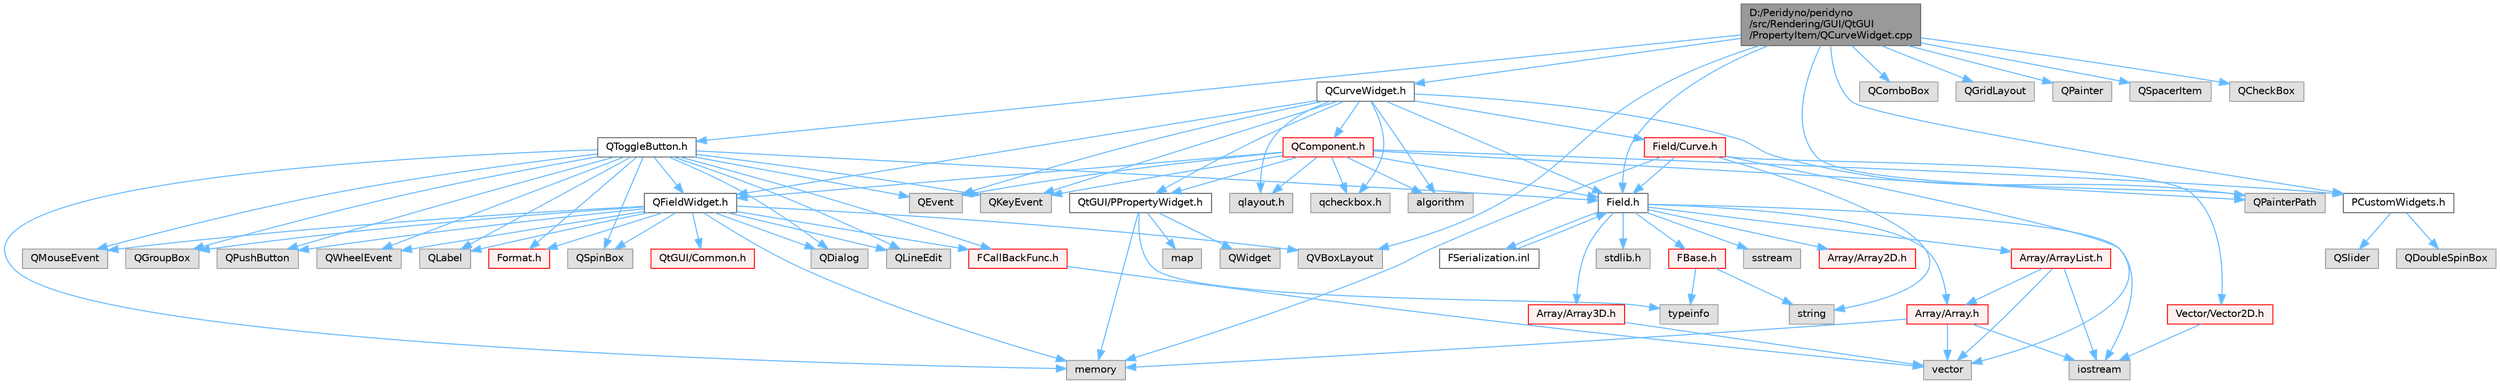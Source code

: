 digraph "D:/Peridyno/peridyno/src/Rendering/GUI/QtGUI/PropertyItem/QCurveWidget.cpp"
{
 // LATEX_PDF_SIZE
  bgcolor="transparent";
  edge [fontname=Helvetica,fontsize=10,labelfontname=Helvetica,labelfontsize=10];
  node [fontname=Helvetica,fontsize=10,shape=box,height=0.2,width=0.4];
  Node1 [id="Node000001",label="D:/Peridyno/peridyno\l/src/Rendering/GUI/QtGUI\l/PropertyItem/QCurveWidget.cpp",height=0.2,width=0.4,color="gray40", fillcolor="grey60", style="filled", fontcolor="black",tooltip=" "];
  Node1 -> Node2 [id="edge1_Node000001_Node000002",color="steelblue1",style="solid",tooltip=" "];
  Node2 [id="Node000002",label="QCurveWidget.h",height=0.2,width=0.4,color="grey40", fillcolor="white", style="filled",URL="$_q_curve_widget_8h.html",tooltip=" "];
  Node2 -> Node3 [id="edge2_Node000002_Node000003",color="steelblue1",style="solid",tooltip=" "];
  Node3 [id="Node000003",label="QFieldWidget.h",height=0.2,width=0.4,color="grey40", fillcolor="white", style="filled",URL="$_q_field_widget_8h.html",tooltip=" "];
  Node3 -> Node4 [id="edge3_Node000003_Node000004",color="steelblue1",style="solid",tooltip=" "];
  Node4 [id="Node000004",label="QGroupBox",height=0.2,width=0.4,color="grey60", fillcolor="#E0E0E0", style="filled",tooltip=" "];
  Node3 -> Node5 [id="edge4_Node000003_Node000005",color="steelblue1",style="solid",tooltip=" "];
  Node5 [id="Node000005",label="QPushButton",height=0.2,width=0.4,color="grey60", fillcolor="#E0E0E0", style="filled",tooltip=" "];
  Node3 -> Node6 [id="edge5_Node000003_Node000006",color="steelblue1",style="solid",tooltip=" "];
  Node6 [id="Node000006",label="QSpinBox",height=0.2,width=0.4,color="grey60", fillcolor="#E0E0E0", style="filled",tooltip=" "];
  Node3 -> Node7 [id="edge6_Node000003_Node000007",color="steelblue1",style="solid",tooltip=" "];
  Node7 [id="Node000007",label="QDialog",height=0.2,width=0.4,color="grey60", fillcolor="#E0E0E0", style="filled",tooltip=" "];
  Node3 -> Node8 [id="edge7_Node000003_Node000008",color="steelblue1",style="solid",tooltip=" "];
  Node8 [id="Node000008",label="QLineEdit",height=0.2,width=0.4,color="grey60", fillcolor="#E0E0E0", style="filled",tooltip=" "];
  Node3 -> Node9 [id="edge8_Node000003_Node000009",color="steelblue1",style="solid",tooltip=" "];
  Node9 [id="Node000009",label="QMouseEvent",height=0.2,width=0.4,color="grey60", fillcolor="#E0E0E0", style="filled",tooltip=" "];
  Node3 -> Node10 [id="edge9_Node000003_Node000010",color="steelblue1",style="solid",tooltip=" "];
  Node10 [id="Node000010",label="QWheelEvent",height=0.2,width=0.4,color="grey60", fillcolor="#E0E0E0", style="filled",tooltip=" "];
  Node3 -> Node11 [id="edge10_Node000003_Node000011",color="steelblue1",style="solid",tooltip=" "];
  Node11 [id="Node000011",label="QLabel",height=0.2,width=0.4,color="grey60", fillcolor="#E0E0E0", style="filled",tooltip=" "];
  Node3 -> Node12 [id="edge11_Node000003_Node000012",color="steelblue1",style="solid",tooltip=" "];
  Node12 [id="Node000012",label="QVBoxLayout",height=0.2,width=0.4,color="grey60", fillcolor="#E0E0E0", style="filled",tooltip=" "];
  Node3 -> Node13 [id="edge12_Node000003_Node000013",color="steelblue1",style="solid",tooltip=" "];
  Node13 [id="Node000013",label="Format.h",height=0.2,width=0.4,color="red", fillcolor="#FFF0F0", style="filled",URL="$_format_8h.html",tooltip=" "];
  Node3 -> Node15 [id="edge13_Node000003_Node000015",color="steelblue1",style="solid",tooltip=" "];
  Node15 [id="Node000015",label="FCallBackFunc.h",height=0.2,width=0.4,color="red", fillcolor="#FFF0F0", style="filled",URL="$_f_callback_func_8h.html",tooltip=" "];
  Node15 -> Node16 [id="edge14_Node000015_Node000016",color="steelblue1",style="solid",tooltip=" "];
  Node16 [id="Node000016",label="vector",height=0.2,width=0.4,color="grey60", fillcolor="#E0E0E0", style="filled",tooltip=" "];
  Node3 -> Node18 [id="edge15_Node000003_Node000018",color="steelblue1",style="solid",tooltip=" "];
  Node18 [id="Node000018",label="QtGUI/Common.h",height=0.2,width=0.4,color="red", fillcolor="#FFF0F0", style="filled",URL="$_common_8h.html",tooltip=" "];
  Node3 -> Node35 [id="edge16_Node000003_Node000035",color="steelblue1",style="solid",tooltip=" "];
  Node35 [id="Node000035",label="memory",height=0.2,width=0.4,color="grey60", fillcolor="#E0E0E0", style="filled",tooltip=" "];
  Node2 -> Node81 [id="edge17_Node000002_Node000081",color="steelblue1",style="solid",tooltip=" "];
  Node81 [id="Node000081",label="QtGUI/PPropertyWidget.h",height=0.2,width=0.4,color="grey40", fillcolor="white", style="filled",URL="$_p_property_widget_8h.html",tooltip=" "];
  Node81 -> Node82 [id="edge18_Node000081_Node000082",color="steelblue1",style="solid",tooltip=" "];
  Node82 [id="Node000082",label="map",height=0.2,width=0.4,color="grey60", fillcolor="#E0E0E0", style="filled",tooltip=" "];
  Node81 -> Node83 [id="edge19_Node000081_Node000083",color="steelblue1",style="solid",tooltip=" "];
  Node83 [id="Node000083",label="QWidget",height=0.2,width=0.4,color="grey60", fillcolor="#E0E0E0", style="filled",tooltip=" "];
  Node81 -> Node29 [id="edge20_Node000081_Node000029",color="steelblue1",style="solid",tooltip=" "];
  Node29 [id="Node000029",label="typeinfo",height=0.2,width=0.4,color="grey60", fillcolor="#E0E0E0", style="filled",tooltip=" "];
  Node81 -> Node35 [id="edge21_Node000081_Node000035",color="steelblue1",style="solid",tooltip=" "];
  Node2 -> Node84 [id="edge22_Node000002_Node000084",color="steelblue1",style="solid",tooltip=" "];
  Node84 [id="Node000084",label="QKeyEvent",height=0.2,width=0.4,color="grey60", fillcolor="#E0E0E0", style="filled",tooltip=" "];
  Node2 -> Node85 [id="edge23_Node000002_Node000085",color="steelblue1",style="solid",tooltip=" "];
  Node85 [id="Node000085",label="QEvent",height=0.2,width=0.4,color="grey60", fillcolor="#E0E0E0", style="filled",tooltip=" "];
  Node2 -> Node86 [id="edge24_Node000002_Node000086",color="steelblue1",style="solid",tooltip=" "];
  Node86 [id="Node000086",label="qcheckbox.h",height=0.2,width=0.4,color="grey60", fillcolor="#E0E0E0", style="filled",tooltip=" "];
  Node2 -> Node61 [id="edge25_Node000002_Node000061",color="steelblue1",style="solid",tooltip=" "];
  Node61 [id="Node000061",label="algorithm",height=0.2,width=0.4,color="grey60", fillcolor="#E0E0E0", style="filled",tooltip=" "];
  Node2 -> Node87 [id="edge26_Node000002_Node000087",color="steelblue1",style="solid",tooltip=" "];
  Node87 [id="Node000087",label="QPainterPath",height=0.2,width=0.4,color="grey60", fillcolor="#E0E0E0", style="filled",tooltip=" "];
  Node2 -> Node88 [id="edge27_Node000002_Node000088",color="steelblue1",style="solid",tooltip=" "];
  Node88 [id="Node000088",label="qlayout.h",height=0.2,width=0.4,color="grey60", fillcolor="#E0E0E0", style="filled",tooltip=" "];
  Node2 -> Node22 [id="edge28_Node000002_Node000022",color="steelblue1",style="solid",tooltip=" "];
  Node22 [id="Node000022",label="Field.h",height=0.2,width=0.4,color="grey40", fillcolor="white", style="filled",URL="$_field_8h.html",tooltip=" "];
  Node22 -> Node23 [id="edge29_Node000022_Node000023",color="steelblue1",style="solid",tooltip=" "];
  Node23 [id="Node000023",label="iostream",height=0.2,width=0.4,color="grey60", fillcolor="#E0E0E0", style="filled",tooltip=" "];
  Node22 -> Node24 [id="edge30_Node000022_Node000024",color="steelblue1",style="solid",tooltip=" "];
  Node24 [id="Node000024",label="stdlib.h",height=0.2,width=0.4,color="grey60", fillcolor="#E0E0E0", style="filled",tooltip=" "];
  Node22 -> Node25 [id="edge31_Node000022_Node000025",color="steelblue1",style="solid",tooltip=" "];
  Node25 [id="Node000025",label="sstream",height=0.2,width=0.4,color="grey60", fillcolor="#E0E0E0", style="filled",tooltip=" "];
  Node22 -> Node26 [id="edge32_Node000022_Node000026",color="steelblue1",style="solid",tooltip=" "];
  Node26 [id="Node000026",label="FBase.h",height=0.2,width=0.4,color="red", fillcolor="#FFF0F0", style="filled",URL="$_f_base_8h.html",tooltip=" "];
  Node26 -> Node29 [id="edge33_Node000026_Node000029",color="steelblue1",style="solid",tooltip=" "];
  Node26 -> Node30 [id="edge34_Node000026_Node000030",color="steelblue1",style="solid",tooltip=" "];
  Node30 [id="Node000030",label="string",height=0.2,width=0.4,color="grey60", fillcolor="#E0E0E0", style="filled",tooltip=" "];
  Node22 -> Node32 [id="edge35_Node000022_Node000032",color="steelblue1",style="solid",tooltip=" "];
  Node32 [id="Node000032",label="Array/Array.h",height=0.2,width=0.4,color="red", fillcolor="#FFF0F0", style="filled",URL="$_array_8h.html",tooltip=" "];
  Node32 -> Node16 [id="edge36_Node000032_Node000016",color="steelblue1",style="solid",tooltip=" "];
  Node32 -> Node23 [id="edge37_Node000032_Node000023",color="steelblue1",style="solid",tooltip=" "];
  Node32 -> Node35 [id="edge38_Node000032_Node000035",color="steelblue1",style="solid",tooltip=" "];
  Node22 -> Node37 [id="edge39_Node000022_Node000037",color="steelblue1",style="solid",tooltip=" "];
  Node37 [id="Node000037",label="Array/Array2D.h",height=0.2,width=0.4,color="red", fillcolor="#FFF0F0", style="filled",URL="$_array2_d_8h.html",tooltip=" "];
  Node22 -> Node38 [id="edge40_Node000022_Node000038",color="steelblue1",style="solid",tooltip=" "];
  Node38 [id="Node000038",label="Array/Array3D.h",height=0.2,width=0.4,color="red", fillcolor="#FFF0F0", style="filled",URL="$_array3_d_8h.html",tooltip=" "];
  Node38 -> Node16 [id="edge41_Node000038_Node000016",color="steelblue1",style="solid",tooltip=" "];
  Node22 -> Node39 [id="edge42_Node000022_Node000039",color="steelblue1",style="solid",tooltip=" "];
  Node39 [id="Node000039",label="Array/ArrayList.h",height=0.2,width=0.4,color="red", fillcolor="#FFF0F0", style="filled",URL="$_array_list_8h.html",tooltip=" "];
  Node39 -> Node16 [id="edge43_Node000039_Node000016",color="steelblue1",style="solid",tooltip=" "];
  Node39 -> Node23 [id="edge44_Node000039_Node000023",color="steelblue1",style="solid",tooltip=" "];
  Node39 -> Node32 [id="edge45_Node000039_Node000032",color="steelblue1",style="solid",tooltip=" "];
  Node22 -> Node80 [id="edge46_Node000022_Node000080",color="steelblue1",style="solid",tooltip=" "];
  Node80 [id="Node000080",label="FSerialization.inl",height=0.2,width=0.4,color="grey40", fillcolor="white", style="filled",URL="$_f_serialization_8inl.html",tooltip=" "];
  Node80 -> Node22 [id="edge47_Node000080_Node000022",color="steelblue1",style="solid",tooltip=" "];
  Node2 -> Node89 [id="edge48_Node000002_Node000089",color="steelblue1",style="solid",tooltip=" "];
  Node89 [id="Node000089",label="Field/Curve.h",height=0.2,width=0.4,color="red", fillcolor="#FFF0F0", style="filled",URL="$_curve_8h.html",tooltip=" "];
  Node89 -> Node16 [id="edge49_Node000089_Node000016",color="steelblue1",style="solid",tooltip=" "];
  Node89 -> Node35 [id="edge50_Node000089_Node000035",color="steelblue1",style="solid",tooltip=" "];
  Node89 -> Node30 [id="edge51_Node000089_Node000030",color="steelblue1",style="solid",tooltip=" "];
  Node89 -> Node45 [id="edge52_Node000089_Node000045",color="steelblue1",style="solid",tooltip=" "];
  Node45 [id="Node000045",label="Vector/Vector2D.h",height=0.2,width=0.4,color="red", fillcolor="#FFF0F0", style="filled",URL="$_vector2_d_8h.html",tooltip=" "];
  Node45 -> Node23 [id="edge53_Node000045_Node000023",color="steelblue1",style="solid",tooltip=" "];
  Node89 -> Node22 [id="edge54_Node000089_Node000022",color="steelblue1",style="solid",tooltip=" "];
  Node2 -> Node91 [id="edge55_Node000002_Node000091",color="steelblue1",style="solid",tooltip=" "];
  Node91 [id="Node000091",label="QComponent.h",height=0.2,width=0.4,color="red", fillcolor="#FFF0F0", style="filled",URL="$_q_component_8h.html",tooltip=" "];
  Node91 -> Node3 [id="edge56_Node000091_Node000003",color="steelblue1",style="solid",tooltip=" "];
  Node91 -> Node81 [id="edge57_Node000091_Node000081",color="steelblue1",style="solid",tooltip=" "];
  Node91 -> Node84 [id="edge58_Node000091_Node000084",color="steelblue1",style="solid",tooltip=" "];
  Node91 -> Node85 [id="edge59_Node000091_Node000085",color="steelblue1",style="solid",tooltip=" "];
  Node91 -> Node93 [id="edge60_Node000091_Node000093",color="steelblue1",style="solid",tooltip=" "];
  Node93 [id="Node000093",label="PCustomWidgets.h",height=0.2,width=0.4,color="grey40", fillcolor="white", style="filled",URL="$_p_custom_widgets_8h.html",tooltip=" "];
  Node93 -> Node94 [id="edge61_Node000093_Node000094",color="steelblue1",style="solid",tooltip=" "];
  Node94 [id="Node000094",label="QSlider",height=0.2,width=0.4,color="grey60", fillcolor="#E0E0E0", style="filled",tooltip=" "];
  Node93 -> Node95 [id="edge62_Node000093_Node000095",color="steelblue1",style="solid",tooltip=" "];
  Node95 [id="Node000095",label="QDoubleSpinBox",height=0.2,width=0.4,color="grey60", fillcolor="#E0E0E0", style="filled",tooltip=" "];
  Node91 -> Node86 [id="edge63_Node000091_Node000086",color="steelblue1",style="solid",tooltip=" "];
  Node91 -> Node61 [id="edge64_Node000091_Node000061",color="steelblue1",style="solid",tooltip=" "];
  Node91 -> Node87 [id="edge65_Node000091_Node000087",color="steelblue1",style="solid",tooltip=" "];
  Node91 -> Node88 [id="edge66_Node000091_Node000088",color="steelblue1",style="solid",tooltip=" "];
  Node91 -> Node22 [id="edge67_Node000091_Node000022",color="steelblue1",style="solid",tooltip=" "];
  Node1 -> Node97 [id="edge68_Node000001_Node000097",color="steelblue1",style="solid",tooltip=" "];
  Node97 [id="Node000097",label="QComboBox",height=0.2,width=0.4,color="grey60", fillcolor="#E0E0E0", style="filled",tooltip=" "];
  Node1 -> Node98 [id="edge69_Node000001_Node000098",color="steelblue1",style="solid",tooltip=" "];
  Node98 [id="Node000098",label="QGridLayout",height=0.2,width=0.4,color="grey60", fillcolor="#E0E0E0", style="filled",tooltip=" "];
  Node1 -> Node12 [id="edge70_Node000001_Node000012",color="steelblue1",style="solid",tooltip=" "];
  Node1 -> Node99 [id="edge71_Node000001_Node000099",color="steelblue1",style="solid",tooltip=" "];
  Node99 [id="Node000099",label="QPainter",height=0.2,width=0.4,color="grey60", fillcolor="#E0E0E0", style="filled",tooltip=" "];
  Node1 -> Node100 [id="edge72_Node000001_Node000100",color="steelblue1",style="solid",tooltip=" "];
  Node100 [id="Node000100",label="QSpacerItem",height=0.2,width=0.4,color="grey60", fillcolor="#E0E0E0", style="filled",tooltip=" "];
  Node1 -> Node87 [id="edge73_Node000001_Node000087",color="steelblue1",style="solid",tooltip=" "];
  Node1 -> Node93 [id="edge74_Node000001_Node000093",color="steelblue1",style="solid",tooltip=" "];
  Node1 -> Node101 [id="edge75_Node000001_Node000101",color="steelblue1",style="solid",tooltip=" "];
  Node101 [id="Node000101",label="QCheckBox",height=0.2,width=0.4,color="grey60", fillcolor="#E0E0E0", style="filled",tooltip=" "];
  Node1 -> Node102 [id="edge76_Node000001_Node000102",color="steelblue1",style="solid",tooltip=" "];
  Node102 [id="Node000102",label="QToggleButton.h",height=0.2,width=0.4,color="grey40", fillcolor="white", style="filled",URL="$_q_toggle_button_8h.html",tooltip=" "];
  Node102 -> Node4 [id="edge77_Node000102_Node000004",color="steelblue1",style="solid",tooltip=" "];
  Node102 -> Node5 [id="edge78_Node000102_Node000005",color="steelblue1",style="solid",tooltip=" "];
  Node102 -> Node6 [id="edge79_Node000102_Node000006",color="steelblue1",style="solid",tooltip=" "];
  Node102 -> Node7 [id="edge80_Node000102_Node000007",color="steelblue1",style="solid",tooltip=" "];
  Node102 -> Node8 [id="edge81_Node000102_Node000008",color="steelblue1",style="solid",tooltip=" "];
  Node102 -> Node9 [id="edge82_Node000102_Node000009",color="steelblue1",style="solid",tooltip=" "];
  Node102 -> Node10 [id="edge83_Node000102_Node000010",color="steelblue1",style="solid",tooltip=" "];
  Node102 -> Node11 [id="edge84_Node000102_Node000011",color="steelblue1",style="solid",tooltip=" "];
  Node102 -> Node3 [id="edge85_Node000102_Node000003",color="steelblue1",style="solid",tooltip=" "];
  Node102 -> Node84 [id="edge86_Node000102_Node000084",color="steelblue1",style="solid",tooltip=" "];
  Node102 -> Node85 [id="edge87_Node000102_Node000085",color="steelblue1",style="solid",tooltip=" "];
  Node102 -> Node22 [id="edge88_Node000102_Node000022",color="steelblue1",style="solid",tooltip=" "];
  Node102 -> Node13 [id="edge89_Node000102_Node000013",color="steelblue1",style="solid",tooltip=" "];
  Node102 -> Node15 [id="edge90_Node000102_Node000015",color="steelblue1",style="solid",tooltip=" "];
  Node102 -> Node35 [id="edge91_Node000102_Node000035",color="steelblue1",style="solid",tooltip=" "];
  Node1 -> Node22 [id="edge92_Node000001_Node000022",color="steelblue1",style="solid",tooltip=" "];
}
